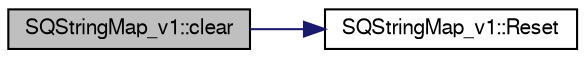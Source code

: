 digraph "SQStringMap_v1::clear"
{
  bgcolor="transparent";
  edge [fontname="FreeSans",fontsize="10",labelfontname="FreeSans",labelfontsize="10"];
  node [fontname="FreeSans",fontsize="10",shape=record];
  rankdir="LR";
  Node1 [label="SQStringMap_v1::clear",height=0.2,width=0.4,color="black", fillcolor="grey75", style="filled" fontcolor="black"];
  Node1 -> Node2 [color="midnightblue",fontsize="10",style="solid",fontname="FreeSans"];
  Node2 [label="SQStringMap_v1::Reset",height=0.2,width=0.4,color="black",URL="$d7/d3d/classSQStringMap__v1.html#ae22130e5233d3d9696b8ab5038e7da94",tooltip="Clear Event. "];
}
